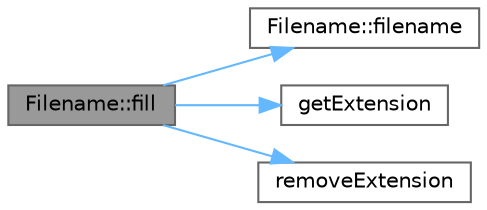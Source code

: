 digraph "Filename::fill"
{
 // LATEX_PDF_SIZE
  bgcolor="transparent";
  edge [fontname=Helvetica,fontsize=10,labelfontname=Helvetica,labelfontsize=10];
  node [fontname=Helvetica,fontsize=10,shape=box,height=0.2,width=0.4];
  rankdir="LR";
  Node1 [id="Node000001",label="Filename::fill",height=0.2,width=0.4,color="gray40", fillcolor="grey60", style="filled", fontcolor="black",tooltip=" "];
  Node1 -> Node2 [id="edge1_Node000001_Node000002",color="steelblue1",style="solid",tooltip=" "];
  Node2 [id="Node000002",label="Filename::filename",height=0.2,width=0.4,color="grey40", fillcolor="white", style="filled",URL="$class_filename.html#ac2f8390e5eda94786a6f54fb7925068d",tooltip=" "];
  Node1 -> Node3 [id="edge2_Node000001_Node000003",color="steelblue1",style="solid",tooltip=" "];
  Node3 [id="Node000003",label="getExtension",height=0.2,width=0.4,color="grey40", fillcolor="white", style="filled",URL="$files__functions_8hpp.html#a7881c739c518d072671a463956e79a95",tooltip=" "];
  Node1 -> Node4 [id="edge3_Node000001_Node000004",color="steelblue1",style="solid",tooltip=" "];
  Node4 [id="Node000004",label="removeExtension",height=0.2,width=0.4,color="grey40", fillcolor="white", style="filled",URL="$files__functions_8hpp.html#a8c974772d7bc68e383f1436e04b2c405",tooltip=" "];
}
